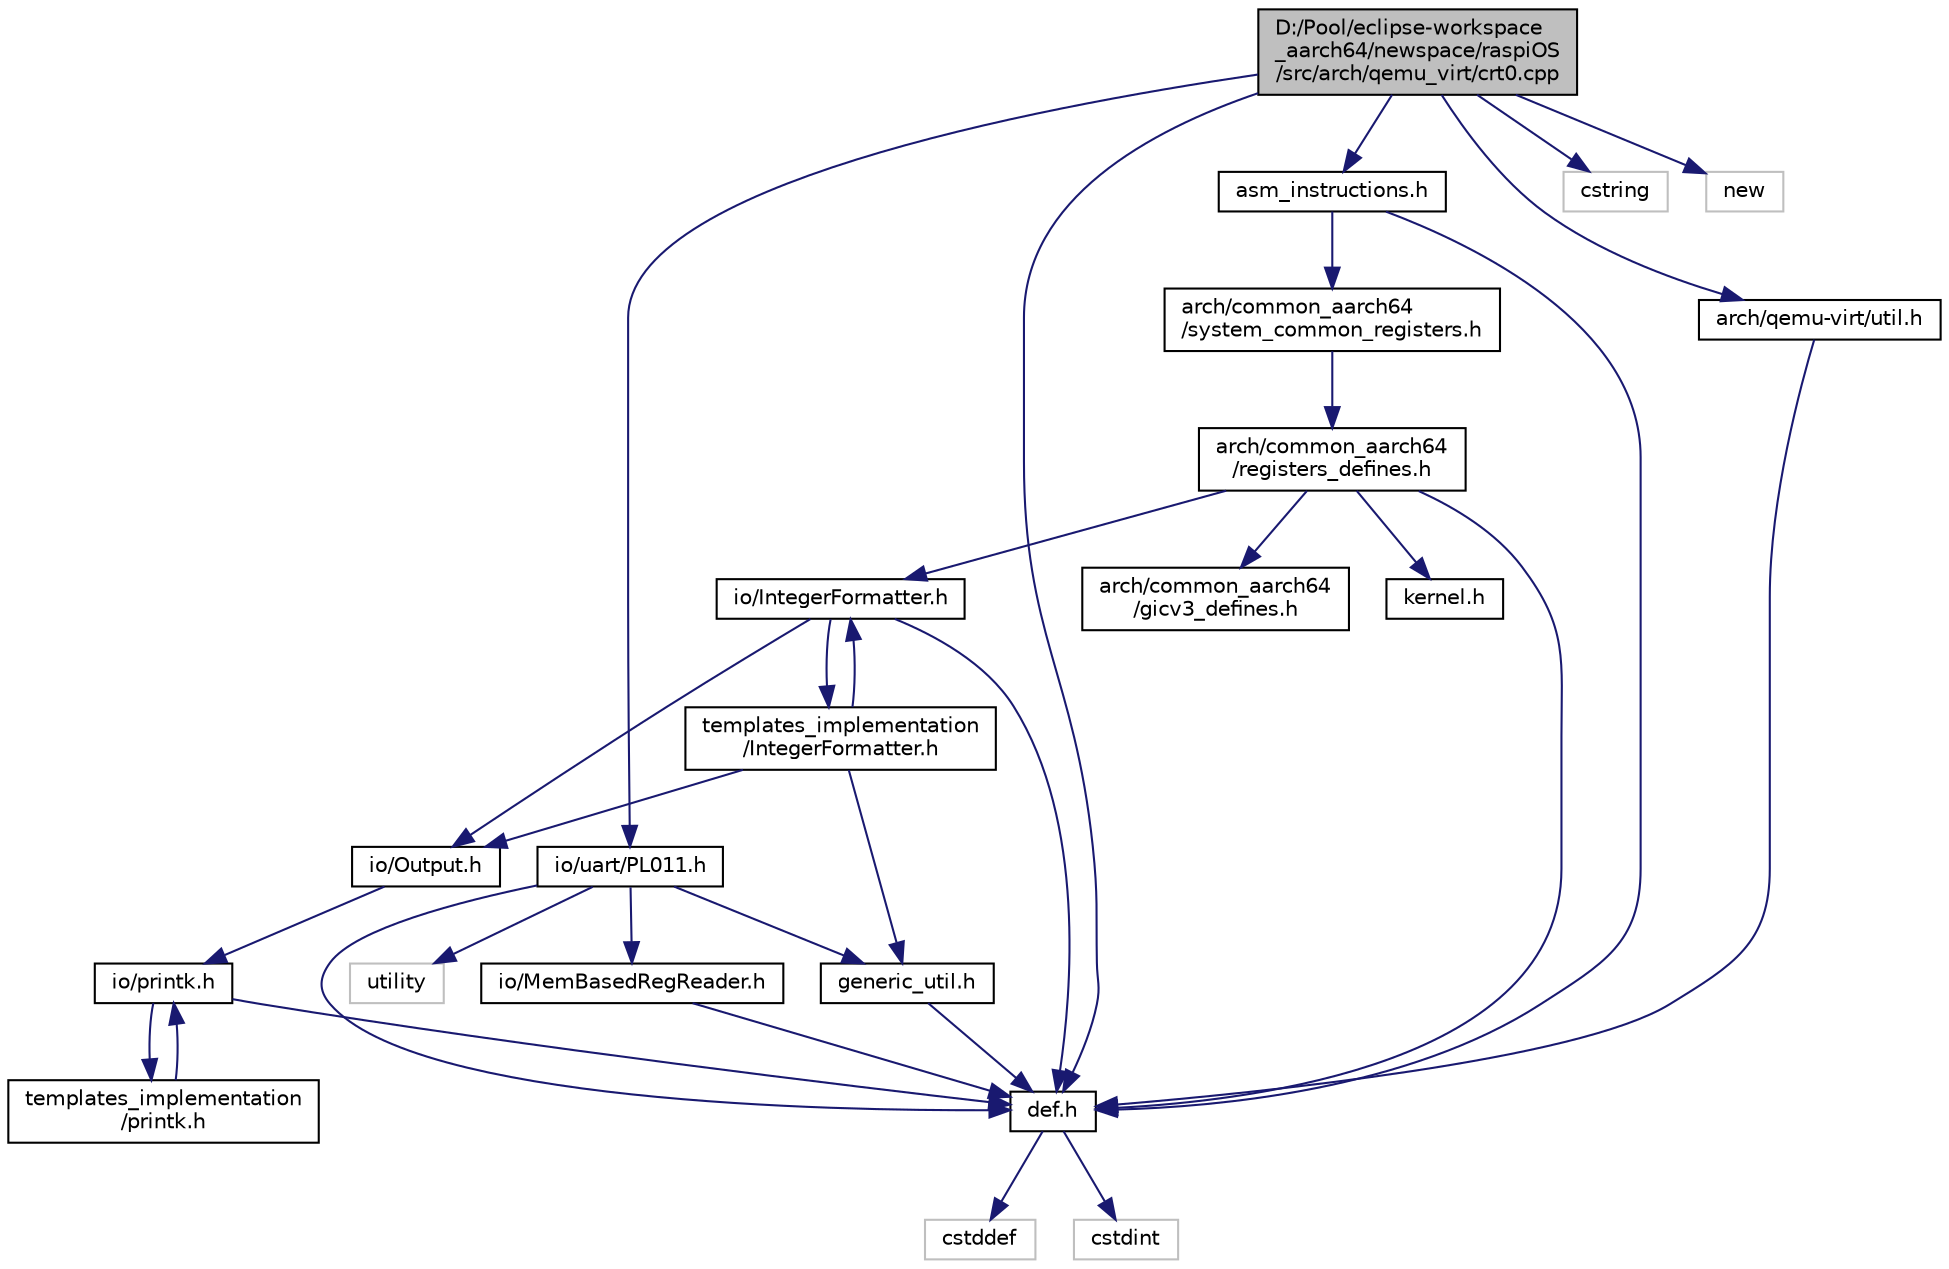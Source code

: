 digraph "D:/Pool/eclipse-workspace_aarch64/newspace/raspiOS/src/arch/qemu_virt/crt0.cpp"
{
  edge [fontname="Helvetica",fontsize="10",labelfontname="Helvetica",labelfontsize="10"];
  node [fontname="Helvetica",fontsize="10",shape=record];
  Node2833 [label="D:/Pool/eclipse-workspace\l_aarch64/newspace/raspiOS\l/src/arch/qemu_virt/crt0.cpp",height=0.2,width=0.4,color="black", fillcolor="grey75", style="filled", fontcolor="black"];
  Node2833 -> Node2834 [color="midnightblue",fontsize="10",style="solid",fontname="Helvetica"];
  Node2834 [label="def.h",height=0.2,width=0.4,color="black", fillcolor="white", style="filled",URL="$d4/da4/def_8h.html"];
  Node2834 -> Node2835 [color="midnightblue",fontsize="10",style="solid",fontname="Helvetica"];
  Node2835 [label="cstddef",height=0.2,width=0.4,color="grey75", fillcolor="white", style="filled"];
  Node2834 -> Node2836 [color="midnightblue",fontsize="10",style="solid",fontname="Helvetica"];
  Node2836 [label="cstdint",height=0.2,width=0.4,color="grey75", fillcolor="white", style="filled"];
  Node2833 -> Node2837 [color="midnightblue",fontsize="10",style="solid",fontname="Helvetica"];
  Node2837 [label="arch/qemu-virt/util.h",height=0.2,width=0.4,color="black", fillcolor="white", style="filled",URL="$d8/d1c/qemu-virt_2util_8h.html"];
  Node2837 -> Node2834 [color="midnightblue",fontsize="10",style="solid",fontname="Helvetica"];
  Node2833 -> Node2838 [color="midnightblue",fontsize="10",style="solid",fontname="Helvetica"];
  Node2838 [label="asm_instructions.h",height=0.2,width=0.4,color="black", fillcolor="white", style="filled",URL="$d8/d2f/asm__instructions_8h.html"];
  Node2838 -> Node2834 [color="midnightblue",fontsize="10",style="solid",fontname="Helvetica"];
  Node2838 -> Node2839 [color="midnightblue",fontsize="10",style="solid",fontname="Helvetica"];
  Node2839 [label="arch/common_aarch64\l/system_common_registers.h",height=0.2,width=0.4,color="black", fillcolor="white", style="filled",URL="$d4/d1f/system__common__registers_8h.html"];
  Node2839 -> Node2840 [color="midnightblue",fontsize="10",style="solid",fontname="Helvetica"];
  Node2840 [label="arch/common_aarch64\l/registers_defines.h",height=0.2,width=0.4,color="black", fillcolor="white", style="filled",URL="$d1/dbd/registers__defines_8h.html"];
  Node2840 -> Node2834 [color="midnightblue",fontsize="10",style="solid",fontname="Helvetica"];
  Node2840 -> Node2841 [color="midnightblue",fontsize="10",style="solid",fontname="Helvetica"];
  Node2841 [label="kernel.h",height=0.2,width=0.4,color="black", fillcolor="white", style="filled",URL="$d0/daa/kernel_8h.html"];
  Node2840 -> Node2842 [color="midnightblue",fontsize="10",style="solid",fontname="Helvetica"];
  Node2842 [label="io/IntegerFormatter.h",height=0.2,width=0.4,color="black", fillcolor="white", style="filled",URL="$d5/d7b/io_2_integer_formatter_8h.html"];
  Node2842 -> Node2834 [color="midnightblue",fontsize="10",style="solid",fontname="Helvetica"];
  Node2842 -> Node2843 [color="midnightblue",fontsize="10",style="solid",fontname="Helvetica"];
  Node2843 [label="io/Output.h",height=0.2,width=0.4,color="black", fillcolor="white", style="filled",URL="$d6/d77/_output_8h.html"];
  Node2843 -> Node2844 [color="midnightblue",fontsize="10",style="solid",fontname="Helvetica"];
  Node2844 [label="io/printk.h",height=0.2,width=0.4,color="black", fillcolor="white", style="filled",URL="$dd/d17/io_2printk_8h.html"];
  Node2844 -> Node2834 [color="midnightblue",fontsize="10",style="solid",fontname="Helvetica"];
  Node2844 -> Node2845 [color="midnightblue",fontsize="10",style="solid",fontname="Helvetica"];
  Node2845 [label="templates_implementation\l/printk.h",height=0.2,width=0.4,color="black", fillcolor="white", style="filled",URL="$d7/d95/templates__implementation_2printk_8h.html"];
  Node2845 -> Node2844 [color="midnightblue",fontsize="10",style="solid",fontname="Helvetica"];
  Node2842 -> Node2846 [color="midnightblue",fontsize="10",style="solid",fontname="Helvetica"];
  Node2846 [label="templates_implementation\l/IntegerFormatter.h",height=0.2,width=0.4,color="black", fillcolor="white", style="filled",URL="$dc/d84/templates__implementation_2_integer_formatter_8h.html"];
  Node2846 -> Node2842 [color="midnightblue",fontsize="10",style="solid",fontname="Helvetica"];
  Node2846 -> Node2847 [color="midnightblue",fontsize="10",style="solid",fontname="Helvetica"];
  Node2847 [label="generic_util.h",height=0.2,width=0.4,color="black", fillcolor="white", style="filled",URL="$d6/d93/generic__util_8h.html"];
  Node2847 -> Node2834 [color="midnightblue",fontsize="10",style="solid",fontname="Helvetica"];
  Node2846 -> Node2843 [color="midnightblue",fontsize="10",style="solid",fontname="Helvetica"];
  Node2840 -> Node2848 [color="midnightblue",fontsize="10",style="solid",fontname="Helvetica"];
  Node2848 [label="arch/common_aarch64\l/gicv3_defines.h",height=0.2,width=0.4,color="black", fillcolor="white", style="filled",URL="$d5/d80/gicv3__defines_8h.html"];
  Node2833 -> Node2849 [color="midnightblue",fontsize="10",style="solid",fontname="Helvetica"];
  Node2849 [label="cstring",height=0.2,width=0.4,color="grey75", fillcolor="white", style="filled"];
  Node2833 -> Node2850 [color="midnightblue",fontsize="10",style="solid",fontname="Helvetica"];
  Node2850 [label="io/uart/PL011.h",height=0.2,width=0.4,color="black", fillcolor="white", style="filled",URL="$d1/dd1/_p_l011_8h.html"];
  Node2850 -> Node2834 [color="midnightblue",fontsize="10",style="solid",fontname="Helvetica"];
  Node2850 -> Node2847 [color="midnightblue",fontsize="10",style="solid",fontname="Helvetica"];
  Node2850 -> Node2851 [color="midnightblue",fontsize="10",style="solid",fontname="Helvetica"];
  Node2851 [label="io/MemBasedRegReader.h",height=0.2,width=0.4,color="black", fillcolor="white", style="filled",URL="$da/d46/_mem_based_reg_reader_8h.html"];
  Node2851 -> Node2834 [color="midnightblue",fontsize="10",style="solid",fontname="Helvetica"];
  Node2850 -> Node2852 [color="midnightblue",fontsize="10",style="solid",fontname="Helvetica"];
  Node2852 [label="utility",height=0.2,width=0.4,color="grey75", fillcolor="white", style="filled"];
  Node2833 -> Node2853 [color="midnightblue",fontsize="10",style="solid",fontname="Helvetica"];
  Node2853 [label="new",height=0.2,width=0.4,color="grey75", fillcolor="white", style="filled"];
}
